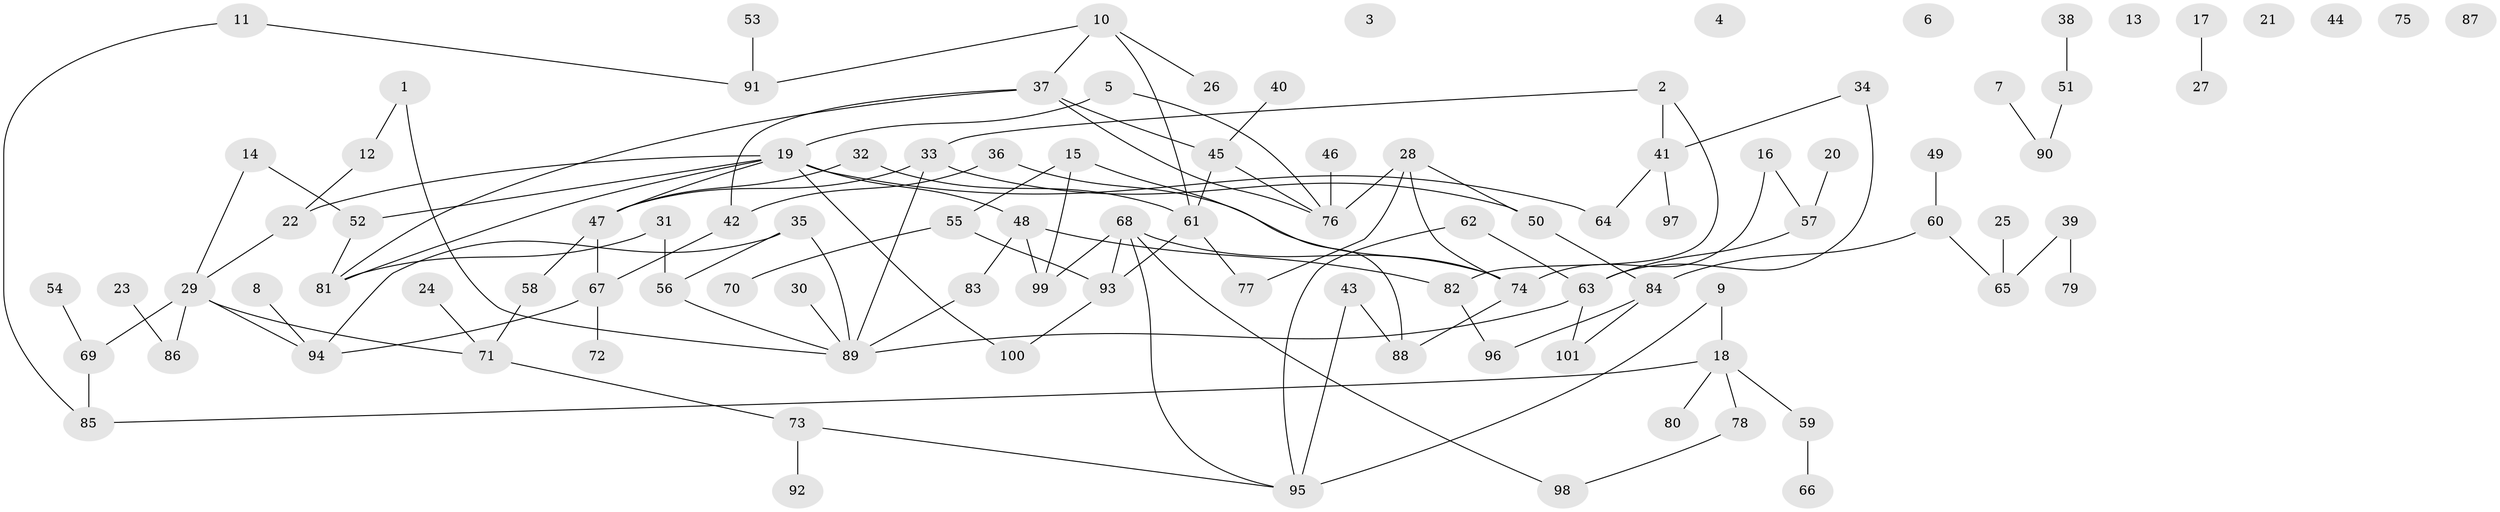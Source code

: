 // Generated by graph-tools (version 1.1) at 2025/25/03/09/25 03:25:21]
// undirected, 101 vertices, 124 edges
graph export_dot {
graph [start="1"]
  node [color=gray90,style=filled];
  1;
  2;
  3;
  4;
  5;
  6;
  7;
  8;
  9;
  10;
  11;
  12;
  13;
  14;
  15;
  16;
  17;
  18;
  19;
  20;
  21;
  22;
  23;
  24;
  25;
  26;
  27;
  28;
  29;
  30;
  31;
  32;
  33;
  34;
  35;
  36;
  37;
  38;
  39;
  40;
  41;
  42;
  43;
  44;
  45;
  46;
  47;
  48;
  49;
  50;
  51;
  52;
  53;
  54;
  55;
  56;
  57;
  58;
  59;
  60;
  61;
  62;
  63;
  64;
  65;
  66;
  67;
  68;
  69;
  70;
  71;
  72;
  73;
  74;
  75;
  76;
  77;
  78;
  79;
  80;
  81;
  82;
  83;
  84;
  85;
  86;
  87;
  88;
  89;
  90;
  91;
  92;
  93;
  94;
  95;
  96;
  97;
  98;
  99;
  100;
  101;
  1 -- 12;
  1 -- 89;
  2 -- 33;
  2 -- 41;
  2 -- 82;
  5 -- 19;
  5 -- 76;
  7 -- 90;
  8 -- 94;
  9 -- 18;
  9 -- 95;
  10 -- 26;
  10 -- 37;
  10 -- 61;
  10 -- 91;
  11 -- 85;
  11 -- 91;
  12 -- 22;
  14 -- 29;
  14 -- 52;
  15 -- 55;
  15 -- 88;
  15 -- 99;
  16 -- 57;
  16 -- 74;
  17 -- 27;
  18 -- 59;
  18 -- 78;
  18 -- 80;
  18 -- 85;
  19 -- 22;
  19 -- 47;
  19 -- 48;
  19 -- 52;
  19 -- 64;
  19 -- 81;
  19 -- 100;
  20 -- 57;
  22 -- 29;
  23 -- 86;
  24 -- 71;
  25 -- 65;
  28 -- 50;
  28 -- 74;
  28 -- 76;
  28 -- 77;
  29 -- 69;
  29 -- 71;
  29 -- 86;
  29 -- 94;
  30 -- 89;
  31 -- 56;
  31 -- 81;
  32 -- 47;
  32 -- 61;
  33 -- 47;
  33 -- 50;
  33 -- 89;
  34 -- 41;
  34 -- 63;
  35 -- 56;
  35 -- 89;
  35 -- 94;
  36 -- 42;
  36 -- 74;
  37 -- 42;
  37 -- 45;
  37 -- 76;
  37 -- 81;
  38 -- 51;
  39 -- 65;
  39 -- 79;
  40 -- 45;
  41 -- 64;
  41 -- 97;
  42 -- 67;
  43 -- 88;
  43 -- 95;
  45 -- 61;
  45 -- 76;
  46 -- 76;
  47 -- 58;
  47 -- 67;
  48 -- 82;
  48 -- 83;
  48 -- 99;
  49 -- 60;
  50 -- 84;
  51 -- 90;
  52 -- 81;
  53 -- 91;
  54 -- 69;
  55 -- 70;
  55 -- 93;
  56 -- 89;
  57 -- 63;
  58 -- 71;
  59 -- 66;
  60 -- 65;
  60 -- 84;
  61 -- 77;
  61 -- 93;
  62 -- 63;
  62 -- 95;
  63 -- 89;
  63 -- 101;
  67 -- 72;
  67 -- 94;
  68 -- 74;
  68 -- 93;
  68 -- 95;
  68 -- 98;
  68 -- 99;
  69 -- 85;
  71 -- 73;
  73 -- 92;
  73 -- 95;
  74 -- 88;
  78 -- 98;
  82 -- 96;
  83 -- 89;
  84 -- 96;
  84 -- 101;
  93 -- 100;
}
